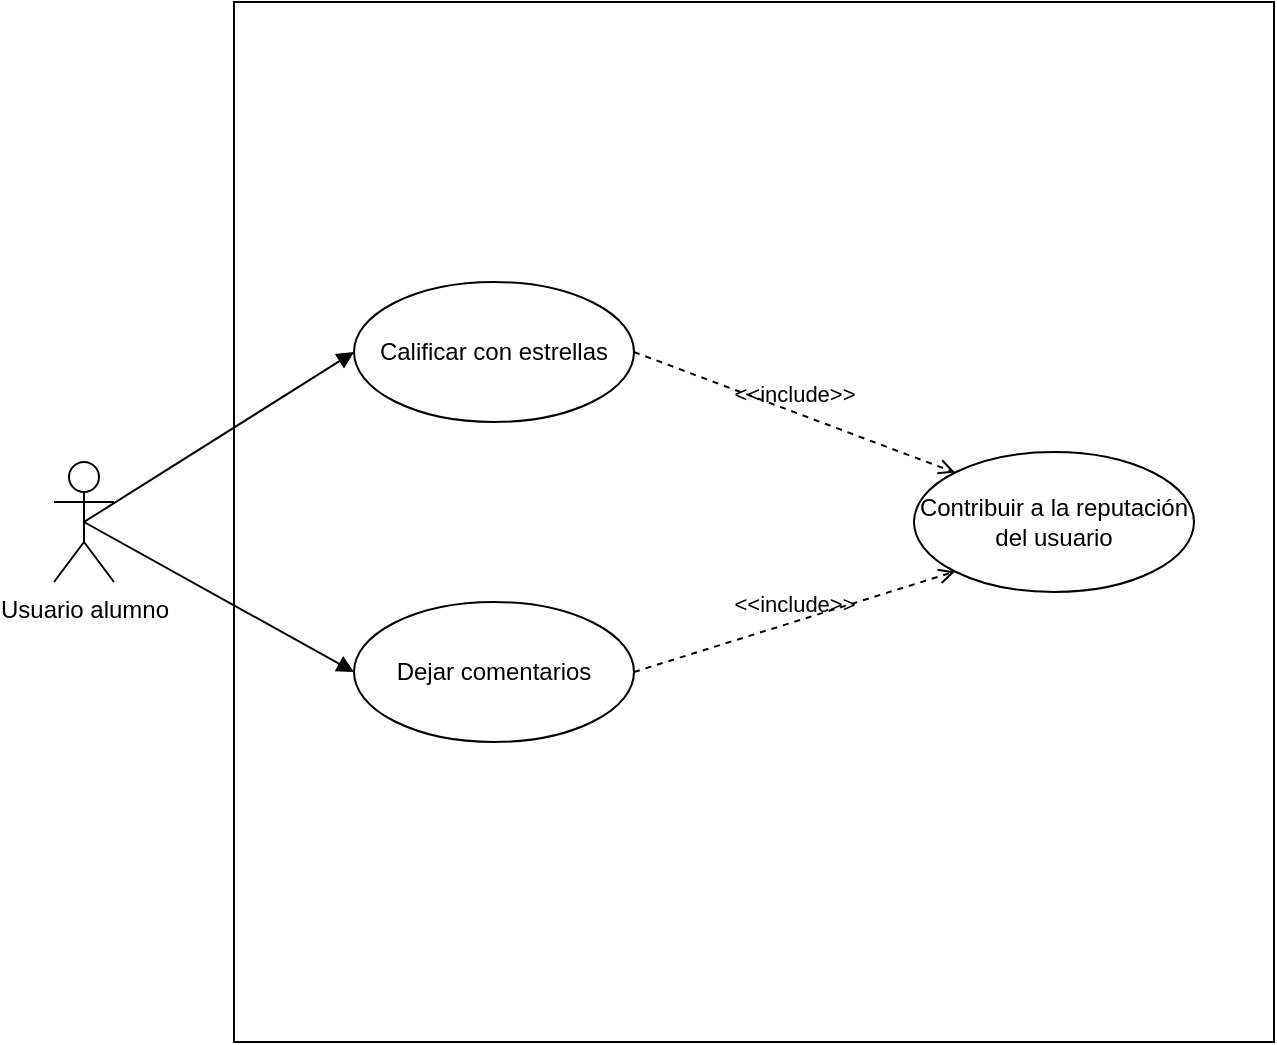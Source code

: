 <mxfile version="24.7.10">
  <diagram name="Página-1" id="Zwe86IcShc3qNW_NUVpP">
    <mxGraphModel grid="1" page="1" gridSize="10" guides="1" tooltips="1" connect="1" arrows="1" fold="1" pageScale="1" pageWidth="827" pageHeight="1169" math="0" shadow="0">
      <root>
        <mxCell id="0" />
        <mxCell id="1" parent="0" />
        <mxCell id="ZLZqWjHU1x8Pnr4q3d32-1" value="" style="rounded=0;whiteSpace=wrap;html=1;" vertex="1" parent="1">
          <mxGeometry x="200" y="80" width="520" height="520" as="geometry" />
        </mxCell>
        <mxCell id="ZLZqWjHU1x8Pnr4q3d32-2" value="Usuario alumno" style="shape=umlActor;verticalLabelPosition=bottom;verticalAlign=top;html=1;" vertex="1" parent="1">
          <mxGeometry x="110" y="310" width="30" height="60" as="geometry" />
        </mxCell>
        <mxCell id="ZLZqWjHU1x8Pnr4q3d32-3" value="Calificar con estrellas" style="ellipse;whiteSpace=wrap;html=1;" vertex="1" parent="1">
          <mxGeometry x="260" y="220" width="140" height="70" as="geometry" />
        </mxCell>
        <mxCell id="ZLZqWjHU1x8Pnr4q3d32-4" value="Dejar comentarios" style="ellipse;whiteSpace=wrap;html=1;" vertex="1" parent="1">
          <mxGeometry x="260" y="380" width="140" height="70" as="geometry" />
        </mxCell>
        <mxCell id="ZLZqWjHU1x8Pnr4q3d32-5" value="" style="endArrow=block;endFill=1;html=1;align=left;verticalAlign=top;rounded=0;exitX=0.5;exitY=0.5;exitDx=0;exitDy=0;exitPerimeter=0;entryX=0;entryY=0.5;entryDx=0;entryDy=0;" edge="1" parent="1" source="ZLZqWjHU1x8Pnr4q3d32-2" target="ZLZqWjHU1x8Pnr4q3d32-4">
          <mxGeometry x="-1" relative="1" as="geometry">
            <mxPoint x="10" y="470" as="sourcePoint" />
            <mxPoint x="170" y="470" as="targetPoint" />
          </mxGeometry>
        </mxCell>
        <mxCell id="ZLZqWjHU1x8Pnr4q3d32-8" value="" style="endArrow=block;endFill=1;html=1;align=left;verticalAlign=top;rounded=0;exitX=0.5;exitY=0.5;exitDx=0;exitDy=0;exitPerimeter=0;entryX=0;entryY=0.5;entryDx=0;entryDy=0;" edge="1" parent="1" source="ZLZqWjHU1x8Pnr4q3d32-2" target="ZLZqWjHU1x8Pnr4q3d32-3">
          <mxGeometry x="-1" relative="1" as="geometry">
            <mxPoint x="140" y="260" as="sourcePoint" />
            <mxPoint x="275" y="335" as="targetPoint" />
          </mxGeometry>
        </mxCell>
        <mxCell id="ZLZqWjHU1x8Pnr4q3d32-9" value="Contribuir a la reputación del usuario" style="ellipse;whiteSpace=wrap;html=1;" vertex="1" parent="1">
          <mxGeometry x="540" y="305" width="140" height="70" as="geometry" />
        </mxCell>
        <mxCell id="ZLZqWjHU1x8Pnr4q3d32-10" value="&amp;lt;&amp;lt;include&amp;gt;&amp;gt;" style="html=1;verticalAlign=bottom;labelBackgroundColor=none;endArrow=open;endFill=0;dashed=1;rounded=0;exitX=1;exitY=0.5;exitDx=0;exitDy=0;entryX=0;entryY=1;entryDx=0;entryDy=0;" edge="1" parent="1" source="ZLZqWjHU1x8Pnr4q3d32-4" target="ZLZqWjHU1x8Pnr4q3d32-9">
          <mxGeometry width="160" relative="1" as="geometry">
            <mxPoint x="500" y="480" as="sourcePoint" />
            <mxPoint x="660" y="480" as="targetPoint" />
          </mxGeometry>
        </mxCell>
        <mxCell id="ZLZqWjHU1x8Pnr4q3d32-11" value="&amp;lt;&amp;lt;include&amp;gt;&amp;gt;" style="html=1;verticalAlign=bottom;labelBackgroundColor=none;endArrow=open;endFill=0;dashed=1;rounded=0;exitX=1;exitY=0.5;exitDx=0;exitDy=0;entryX=0;entryY=0;entryDx=0;entryDy=0;" edge="1" parent="1" source="ZLZqWjHU1x8Pnr4q3d32-3" target="ZLZqWjHU1x8Pnr4q3d32-9">
          <mxGeometry width="160" relative="1" as="geometry">
            <mxPoint x="390" y="290" as="sourcePoint" />
            <mxPoint x="501" y="240" as="targetPoint" />
          </mxGeometry>
        </mxCell>
      </root>
    </mxGraphModel>
  </diagram>
</mxfile>

